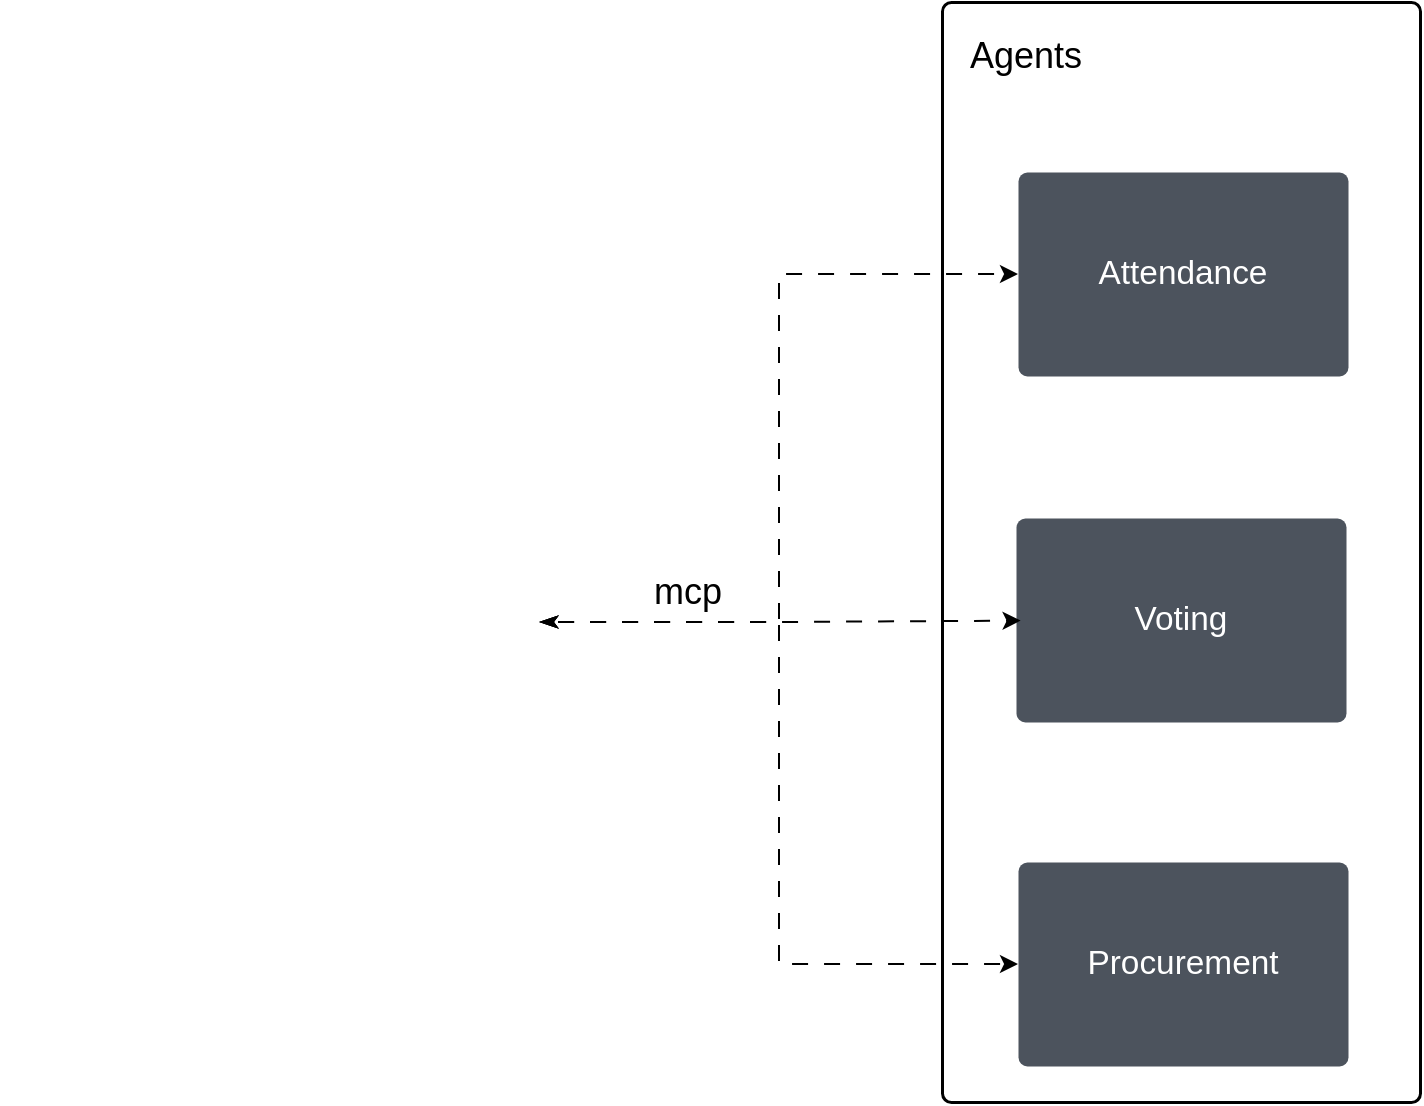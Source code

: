<mxfile>
    <diagram name="Página-1" id="Vq99Ms_KkJOUKtjacHWf">
        <mxGraphModel dx="1028" dy="371" grid="0" gridSize="10" guides="1" tooltips="1" connect="1" arrows="1" fold="1" page="1" pageScale="1" pageWidth="827" pageHeight="1169" math="0" shadow="0">
            <root>
                <mxCell id="0"/>
                <mxCell id="1" parent="0"/>
                <mxCell id="nUzkdtZB0xW63iCa-Nw7-29" value="" style="html=1;overflow=block;blockSpacing=1;whiteSpace=wrap;fontSize=13;align=center;spacing=3.8;strokeOpacity=100;fillOpacity=100;rounded=1;absoluteArcSize=1;arcSize=9;fillColor=none;fixDash=1;strokeWidth=1.5;lucidId=v2LcKO9BX8t_;fontStyle=0" parent="1" vertex="1">
                    <mxGeometry x="511" y="130" width="239" height="550" as="geometry"/>
                </mxCell>
                <mxCell id="nUzkdtZB0xW63iCa-Nw7-30" value="&lt;font style=&quot;font-size: 18px;&quot;&gt;Agents&lt;/font&gt;" style="html=1;overflow=block;blockSpacing=1;whiteSpace=wrap;fontSize=16.7;fontStyle=0;align=left;spacing=0;verticalAlign=middle;strokeOpacity=100;rounded=1;absoluteArcSize=1;arcSize=9;fillColor=none;strokeWidth=NaN;lucidId=v2Lc4-h5E1sQ;strokeColor=none;" parent="1" vertex="1">
                    <mxGeometry x="525" y="130" width="132" height="53" as="geometry"/>
                </mxCell>
                <mxCell id="nUzkdtZB0xW63iCa-Nw7-31" value="Voting" style="html=1;overflow=block;blockSpacing=1;whiteSpace=wrap;fontSize=16.7;fontColor=#ffffff;fontStyle=0;align=center;spacing=9;strokeOpacity=0;fillOpacity=100;rounded=1;absoluteArcSize=1;arcSize=9;fillColor=#4c535d;strokeWidth=1.5;lucidId=AWLcgVHqaEJb;" parent="1" vertex="1">
                    <mxGeometry x="548" y="388" width="165" height="102" as="geometry"/>
                </mxCell>
                <mxCell id="nUzkdtZB0xW63iCa-Nw7-32" value="Procurement" style="html=1;overflow=block;blockSpacing=1;whiteSpace=wrap;fontSize=16.7;fontColor=#ffffff;fontStyle=0;align=center;spacing=9;strokeOpacity=0;fillOpacity=100;rounded=1;absoluteArcSize=1;arcSize=9;fillColor=#4c535d;strokeWidth=1.5;lucidId=kXLc-Uf29qqT;" parent="1" vertex="1">
                    <mxGeometry x="549" y="560" width="165" height="102" as="geometry"/>
                </mxCell>
                <mxCell id="nUzkdtZB0xW63iCa-Nw7-33" value="Attendance" style="html=1;overflow=block;blockSpacing=1;whiteSpace=wrap;fontSize=16.7;fontColor=#ffffff;fontStyle=0;align=center;spacing=9;strokeOpacity=0;fillOpacity=100;rounded=1;absoluteArcSize=1;arcSize=9;fillColor=#4c535d;strokeWidth=1.5;lucidId=NZLcRJQl1mac;" parent="1" vertex="1">
                    <mxGeometry x="549" y="215" width="165" height="102" as="geometry"/>
                </mxCell>
                <mxCell id="WuERP7AGA8nBMRka6L9i-1" value="" style="shape=image;verticalLabelPosition=bottom;labelBackgroundColor=default;verticalAlign=top;aspect=fixed;imageAspect=0;image=https://assets.datacamp.com/production/repositories/6773/datasets/8b56faeb095c39785da93e3584af5b46e15b7842/LangGraph_icon.png;clipPath=inset(25% 2.17% 25.33% 0%);" parent="1" vertex="1">
                    <mxGeometry x="40" y="370" width="270.9" height="138" as="geometry"/>
                </mxCell>
                <mxCell id="WuERP7AGA8nBMRka6L9i-8" value="" style="endArrow=classic;startArrow=classicThin;html=1;rounded=0;entryX=0;entryY=0.5;entryDx=0;entryDy=0;startFill=1;edgeStyle=elbowEdgeStyle;flowAnimation=1;" parent="1" target="nUzkdtZB0xW63iCa-Nw7-33" edge="1">
                    <mxGeometry width="50" height="50" relative="1" as="geometry">
                        <mxPoint x="310" y="440" as="sourcePoint"/>
                        <mxPoint x="410" y="370" as="targetPoint"/>
                    </mxGeometry>
                </mxCell>
                <mxCell id="WuERP7AGA8nBMRka6L9i-9" value="" style="endArrow=classic;startArrow=classicThin;html=1;rounded=0;entryX=0.014;entryY=0.503;entryDx=0;entryDy=0;startFill=1;edgeStyle=elbowEdgeStyle;entryPerimeter=0;flowAnimation=1;" parent="1" target="nUzkdtZB0xW63iCa-Nw7-31" edge="1">
                    <mxGeometry width="50" height="50" relative="1" as="geometry">
                        <mxPoint x="310" y="440" as="sourcePoint"/>
                        <mxPoint x="669" y="420" as="targetPoint"/>
                    </mxGeometry>
                </mxCell>
                <mxCell id="WuERP7AGA8nBMRka6L9i-10" value="" style="endArrow=classic;startArrow=classicThin;html=1;rounded=0;entryX=0;entryY=0.5;entryDx=0;entryDy=0;startFill=1;edgeStyle=elbowEdgeStyle;flowAnimation=1;" parent="1" target="nUzkdtZB0xW63iCa-Nw7-32" edge="1">
                    <mxGeometry width="50" height="50" relative="1" as="geometry">
                        <mxPoint x="310" y="440" as="sourcePoint"/>
                        <mxPoint x="720" y="460" as="targetPoint"/>
                    </mxGeometry>
                </mxCell>
                <mxCell id="WuERP7AGA8nBMRka6L9i-11" value="&lt;font style=&quot;font-size: 18px;&quot;&gt;mcp&lt;/font&gt;" style="text;html=1;align=center;verticalAlign=middle;whiteSpace=wrap;rounded=0;" parent="1" vertex="1">
                    <mxGeometry x="354" y="410" width="60" height="30" as="geometry"/>
                </mxCell>
            </root>
        </mxGraphModel>
    </diagram>
</mxfile>